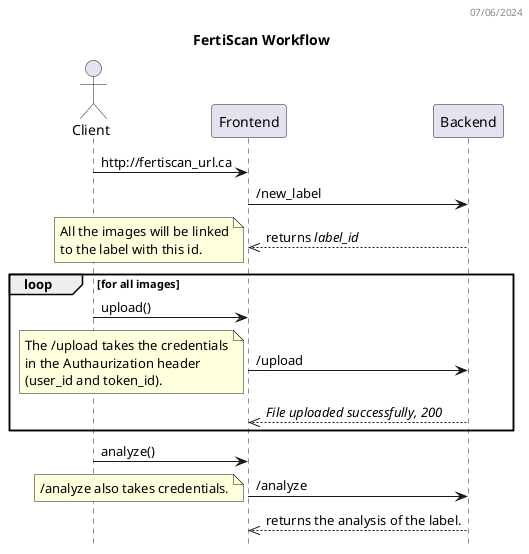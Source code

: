 @startuml FertiScan Sequence Diagram
header 07/06/2024

title FertiScan Workflow
hide empty members
hide footbox

actor "Client" as C
participant Frontend as F
participant Backend as B

C -> F: http://fertiscan_url.ca
F -> B: /new_label
F <<-- B: returns //label_id//
note left
  All the images will be linked
  to the label with this id.
end note
loop for all images
  C -> F: upload()
  F -> B: /upload
  note left
    The /upload takes the credentials
    in the Authaurization header 
    (user_id and token_id).
  end note
  F <<-- B: //File uploaded successfully, 200//
end
C -> F: analyze()
F -> B: /analyze  
note left    
  /analyze also takes credentials.
end note
F <<-- B: returns the analysis of the label.
@enduml